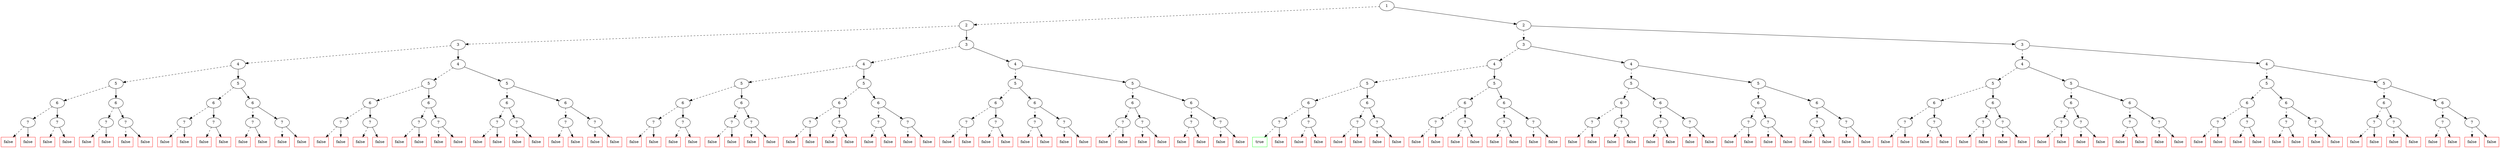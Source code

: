 digraph Tree {
440889478 [label="1", shape=ellipse];
803111760 [label="2", shape=ellipse];
440889478 -> 803111760 [style=dashed];
354482729 [label="3", shape=ellipse];
803111760 -> 354482729 [style=dashed];
537860040 [label="4", shape=ellipse];
354482729 -> 537860040 [style=dashed];
478113533 [label="5", shape=ellipse];
537860040 -> 478113533 [style=dashed];
311156397 [label="6", shape=ellipse];
478113533 -> 311156397 [style=dashed];
51223808 [label="7", shape=ellipse];
311156397 -> 51223808 [style=dashed];
5958821 [label="false", shape=box, color=red];
51223808 -> 5958821 [style=dashed];
745146614 [label="false", shape=box, color=red];
51223808 -> 745146614 [style=solid];
842399672 [label="7", shape=ellipse];
311156397 -> 842399672 [style=solid];
509527936 [label="false", shape=box, color=red];
842399672 -> 509527936 [style=dashed];
972209124 [label="false", shape=box, color=red];
842399672 -> 972209124 [style=solid];
896884938 [label="6", shape=ellipse];
478113533 -> 896884938 [style=solid];
931788324 [label="7", shape=ellipse];
896884938 -> 931788324 [style=dashed];
806876384 [label="false", shape=box, color=red];
931788324 -> 806876384 [style=dashed];
475874627 [label="false", shape=box, color=red];
931788324 -> 475874627 [style=solid];
728081314 [label="7", shape=ellipse];
896884938 -> 728081314 [style=solid];
830870841 [label="false", shape=box, color=red];
728081314 -> 830870841 [style=dashed];
332426739 [label="false", shape=box, color=red];
728081314 -> 332426739 [style=solid];
619935904 [label="5", shape=ellipse];
537860040 -> 619935904 [style=solid];
444017200 [label="6", shape=ellipse];
619935904 -> 444017200 [style=dashed];
659351431 [label="7", shape=ellipse];
444017200 -> 659351431 [style=dashed];
443181923 [label="false", shape=box, color=red];
659351431 -> 443181923 [style=dashed];
471850415 [label="false", shape=box, color=red];
659351431 -> 471850415 [style=solid];
165989008 [label="7", shape=ellipse];
444017200 -> 165989008 [style=solid];
880531584 [label="false", shape=box, color=red];
165989008 -> 880531584 [style=dashed];
525827453 [label="false", shape=box, color=red];
165989008 -> 525827453 [style=solid];
7121850 [label="6", shape=ellipse];
619935904 -> 7121850 [style=solid];
154044588 [label="7", shape=ellipse];
7121850 -> 154044588 [style=dashed];
614101268 [label="false", shape=box, color=red];
154044588 -> 614101268 [style=dashed];
423525 [label="false", shape=box, color=red];
154044588 -> 423525 [style=solid];
32514740 [label="7", shape=ellipse];
7121850 -> 32514740 [style=solid];
97970126 [label="false", shape=box, color=red];
32514740 -> 97970126 [style=dashed];
203726941 [label="false", shape=box, color=red];
32514740 -> 203726941 [style=solid];
773648701 [label="4", shape=ellipse];
354482729 -> 773648701 [style=solid];
532531740 [label="5", shape=ellipse];
773648701 -> 532531740 [style=dashed];
615703528 [label="6", shape=ellipse];
532531740 -> 615703528 [style=dashed];
18163433 [label="7", shape=ellipse];
615703528 -> 18163433 [style=dashed];
854671035 [label="false", shape=box, color=red];
18163433 -> 854671035 [style=dashed];
959471156 [label="false", shape=box, color=red];
18163433 -> 959471156 [style=solid];
193018933 [label="7", shape=ellipse];
615703528 -> 193018933 [style=solid];
549273926 [label="false", shape=box, color=red];
193018933 -> 549273926 [style=dashed];
578394207 [label="false", shape=box, color=red];
193018933 -> 578394207 [style=solid];
314512242 [label="6", shape=ellipse];
532531740 -> 314512242 [style=solid];
403716217 [label="7", shape=ellipse];
314512242 -> 403716217 [style=dashed];
409690166 [label="false", shape=box, color=red];
403716217 -> 409690166 [style=dashed];
3238798 [label="false", shape=box, color=red];
403716217 -> 3238798 [style=solid];
414582933 [label="7", shape=ellipse];
314512242 -> 414582933 [style=solid];
779473716 [label="false", shape=box, color=red];
414582933 -> 779473716 [style=dashed];
561589174 [label="false", shape=box, color=red];
414582933 -> 561589174 [style=solid];
156629505 [label="5", shape=ellipse];
773648701 -> 156629505 [style=solid];
307262043 [label="6", shape=ellipse];
156629505 -> 307262043 [style=dashed];
359873139 [label="7", shape=ellipse];
307262043 -> 359873139 [style=dashed];
980757132 [label="false", shape=box, color=red];
359873139 -> 980757132 [style=dashed];
27453911 [label="false", shape=box, color=red];
359873139 -> 27453911 [style=solid];
882939230 [label="7", shape=ellipse];
307262043 -> 882939230 [style=solid];
942360274 [label="false", shape=box, color=red];
882939230 -> 942360274 [style=dashed];
508219700 [label="false", shape=box, color=red];
882939230 -> 508219700 [style=solid];
595618321 [label="6", shape=ellipse];
156629505 -> 595618321 [style=solid];
439025174 [label="7", shape=ellipse];
595618321 -> 439025174 [style=dashed];
667286947 [label="false", shape=box, color=red];
439025174 -> 667286947 [style=dashed];
118408438 [label="false", shape=box, color=red];
439025174 -> 118408438 [style=solid];
604382437 [label="7", shape=ellipse];
595618321 -> 604382437 [style=solid];
422771253 [label="false", shape=box, color=red];
604382437 -> 422771253 [style=dashed];
135999995 [label="false", shape=box, color=red];
604382437 -> 135999995 [style=solid];
461331154 [label="3", shape=ellipse];
803111760 -> 461331154 [style=solid];
672362163 [label="4", shape=ellipse];
461331154 -> 672362163 [style=dashed];
177726400 [label="5", shape=ellipse];
672362163 -> 177726400 [style=dashed];
887500423 [label="6", shape=ellipse];
177726400 -> 887500423 [style=dashed];
785490099 [label="7", shape=ellipse];
887500423 -> 785490099 [style=dashed];
629879050 [label="false", shape=box, color=red];
785490099 -> 629879050 [style=dashed];
789572184 [label="false", shape=box, color=red];
785490099 -> 789572184 [style=solid];
849850824 [label="7", shape=ellipse];
887500423 -> 849850824 [style=solid];
7233281 [label="false", shape=box, color=red];
849850824 -> 7233281 [style=dashed];
484719495 [label="false", shape=box, color=red];
849850824 -> 484719495 [style=solid];
146723428 [label="6", shape=ellipse];
177726400 -> 146723428 [style=solid];
88425420 [label="7", shape=ellipse];
146723428 -> 88425420 [style=dashed];
376880380 [label="false", shape=box, color=red];
88425420 -> 376880380 [style=dashed];
914478109 [label="false", shape=box, color=red];
88425420 -> 914478109 [style=solid];
227553911 [label="7", shape=ellipse];
146723428 -> 227553911 [style=solid];
700505974 [label="false", shape=box, color=red];
227553911 -> 700505974 [style=dashed];
962680689 [label="false", shape=box, color=red];
227553911 -> 962680689 [style=solid];
465442637 [label="5", shape=ellipse];
672362163 -> 465442637 [style=solid];
773815 [label="6", shape=ellipse];
465442637 -> 773815 [style=dashed];
542319244 [label="7", shape=ellipse];
773815 -> 542319244 [style=dashed];
963768003 [label="false", shape=box, color=red];
542319244 -> 963768003 [style=dashed];
854532338 [label="false", shape=box, color=red];
542319244 -> 854532338 [style=solid];
724693801 [label="7", shape=ellipse];
773815 -> 724693801 [style=solid];
211880913 [label="false", shape=box, color=red];
724693801 -> 211880913 [style=dashed];
912489323 [label="false", shape=box, color=red];
724693801 -> 912489323 [style=solid];
690603857 [label="6", shape=ellipse];
465442637 -> 690603857 [style=solid];
927545250 [label="7", shape=ellipse];
690603857 -> 927545250 [style=dashed];
656270234 [label="false", shape=box, color=red];
927545250 -> 656270234 [style=dashed];
990570493 [label="false", shape=box, color=red];
927545250 -> 990570493 [style=solid];
705299158 [label="7", shape=ellipse];
690603857 -> 705299158 [style=solid];
118781214 [label="false", shape=box, color=red];
705299158 -> 118781214 [style=dashed];
774206376 [label="false", shape=box, color=red];
705299158 -> 774206376 [style=solid];
717119130 [label="4", shape=ellipse];
461331154 -> 717119130 [style=solid];
735523599 [label="5", shape=ellipse];
717119130 -> 735523599 [style=dashed];
741500228 [label="6", shape=ellipse];
735523599 -> 741500228 [style=dashed];
731973022 [label="7", shape=ellipse];
741500228 -> 731973022 [style=dashed];
100984856 [label="false", shape=box, color=red];
731973022 -> 100984856 [style=dashed];
704890562 [label="false", shape=box, color=red];
731973022 -> 704890562 [style=solid];
85094230 [label="7", shape=ellipse];
741500228 -> 85094230 [style=solid];
620092771 [label="false", shape=box, color=red];
85094230 -> 620092771 [style=dashed];
860819363 [label="false", shape=box, color=red];
85094230 -> 860819363 [style=solid];
485526526 [label="6", shape=ellipse];
735523599 -> 485526526 [style=solid];
662886616 [label="7", shape=ellipse];
485526526 -> 662886616 [style=dashed];
853838711 [label="false", shape=box, color=red];
662886616 -> 853838711 [style=dashed];
347796665 [label="false", shape=box, color=red];
662886616 -> 347796665 [style=solid];
99626854 [label="7", shape=ellipse];
485526526 -> 99626854 [style=solid];
503460815 [label="false", shape=box, color=red];
99626854 -> 503460815 [style=dashed];
43231972 [label="false", shape=box, color=red];
99626854 -> 43231972 [style=solid];
846619320 [label="5", shape=ellipse];
717119130 -> 846619320 [style=solid];
898473708 [label="6", shape=ellipse];
846619320 -> 898473708 [style=dashed];
357036892 [label="7", shape=ellipse];
898473708 -> 357036892 [style=dashed];
156056083 [label="false", shape=box, color=red];
357036892 -> 156056083 [style=dashed];
347887370 [label="false", shape=box, color=red];
357036892 -> 347887370 [style=solid];
615478893 [label="7", shape=ellipse];
898473708 -> 615478893 [style=solid];
701370681 [label="false", shape=box, color=red];
615478893 -> 701370681 [style=dashed];
911442909 [label="false", shape=box, color=red];
615478893 -> 911442909 [style=solid];
73992817 [label="6", shape=ellipse];
846619320 -> 73992817 [style=solid];
774001757 [label="7", shape=ellipse];
73992817 -> 774001757 [style=dashed];
248263714 [label="false", shape=box, color=red];
774001757 -> 248263714 [style=dashed];
94492994 [label="false", shape=box, color=red];
774001757 -> 94492994 [style=solid];
196593920 [label="7", shape=ellipse];
73992817 -> 196593920 [style=solid];
388219636 [label="false", shape=box, color=red];
196593920 -> 388219636 [style=dashed];
981255391 [label="false", shape=box, color=red];
196593920 -> 981255391 [style=solid];
793742935 [label="2", shape=ellipse];
440889478 -> 793742935 [style=solid];
136013756 [label="3", shape=ellipse];
793742935 -> 136013756 [style=dashed];
740702361 [label="4", shape=ellipse];
136013756 -> 740702361 [style=dashed];
681688628 [label="5", shape=ellipse];
740702361 -> 681688628 [style=dashed];
364861170 [label="6", shape=ellipse];
681688628 -> 364861170 [style=dashed];
382808646 [label="7", shape=ellipse];
364861170 -> 382808646 [style=dashed];
275061346 [label="true", shape=box, color=green];
382808646 -> 275061346 [style=dashed];
269113796 [label="false", shape=box, color=red];
382808646 -> 269113796 [style=solid];
7390439 [label="7", shape=ellipse];
364861170 -> 7390439 [style=solid];
881203115 [label="false", shape=box, color=red];
7390439 -> 881203115 [style=dashed];
105676299 [label="false", shape=box, color=red];
7390439 -> 105676299 [style=solid];
400185281 [label="6", shape=ellipse];
681688628 -> 400185281 [style=solid];
743894999 [label="7", shape=ellipse];
400185281 -> 743894999 [style=dashed];
683474624 [label="false", shape=box, color=red];
743894999 -> 683474624 [style=dashed];
864427095 [label="false", shape=box, color=red];
743894999 -> 864427095 [style=solid];
668598607 [label="7", shape=ellipse];
400185281 -> 668598607 [style=solid];
391768237 [label="false", shape=box, color=red];
668598607 -> 391768237 [style=dashed];
402861823 [label="false", shape=box, color=red];
668598607 -> 402861823 [style=solid];
40892350 [label="5", shape=ellipse];
740702361 -> 40892350 [style=solid];
609783661 [label="6", shape=ellipse];
40892350 -> 609783661 [style=dashed];
445340178 [label="7", shape=ellipse];
609783661 -> 445340178 [style=dashed];
725088559 [label="false", shape=box, color=red];
445340178 -> 725088559 [style=dashed];
327578505 [label="false", shape=box, color=red];
445340178 -> 327578505 [style=solid];
803131059 [label="7", shape=ellipse];
609783661 -> 803131059 [style=solid];
729076189 [label="false", shape=box, color=red];
803131059 -> 729076189 [style=dashed];
887350141 [label="false", shape=box, color=red];
803131059 -> 887350141 [style=solid];
452532454 [label="6", shape=ellipse];
40892350 -> 452532454 [style=solid];
641692335 [label="7", shape=ellipse];
452532454 -> 641692335 [style=dashed];
645560282 [label="false", shape=box, color=red];
641692335 -> 645560282 [style=dashed];
226523073 [label="false", shape=box, color=red];
641692335 -> 226523073 [style=solid];
648898808 [label="7", shape=ellipse];
452532454 -> 648898808 [style=solid];
137746583 [label="false", shape=box, color=red];
648898808 -> 137746583 [style=dashed];
817838973 [label="false", shape=box, color=red];
648898808 -> 817838973 [style=solid];
860484187 [label="4", shape=ellipse];
136013756 -> 860484187 [style=solid];
14237732 [label="5", shape=ellipse];
860484187 -> 14237732 [style=dashed];
65222502 [label="6", shape=ellipse];
14237732 -> 65222502 [style=dashed];
142130632 [label="7", shape=ellipse];
65222502 -> 142130632 [style=dashed];
421351179 [label="false", shape=box, color=red];
142130632 -> 421351179 [style=dashed];
289833092 [label="false", shape=box, color=red];
142130632 -> 289833092 [style=solid];
735129384 [label="7", shape=ellipse];
65222502 -> 735129384 [style=solid];
327735516 [label="false", shape=box, color=red];
735129384 -> 327735516 [style=dashed];
760086050 [label="false", shape=box, color=red];
735129384 -> 760086050 [style=solid];
578312672 [label="6", shape=ellipse];
14237732 -> 578312672 [style=solid];
153594861 [label="7", shape=ellipse];
578312672 -> 153594861 [style=dashed];
626726199 [label="false", shape=box, color=red];
153594861 -> 626726199 [style=dashed];
758180199 [label="false", shape=box, color=red];
153594861 -> 758180199 [style=solid];
728237811 [label="7", shape=ellipse];
578312672 -> 728237811 [style=solid];
881951517 [label="false", shape=box, color=red];
728237811 -> 881951517 [style=dashed];
371579155 [label="false", shape=box, color=red];
728237811 -> 371579155 [style=solid];
303440895 [label="5", shape=ellipse];
860484187 -> 303440895 [style=solid];
646186785 [label="6", shape=ellipse];
303440895 -> 646186785 [style=dashed];
123759284 [label="7", shape=ellipse];
646186785 -> 123759284 [style=dashed];
434119458 [label="false", shape=box, color=red];
123759284 -> 434119458 [style=dashed];
797319236 [label="false", shape=box, color=red];
123759284 -> 797319236 [style=solid];
651837828 [label="7", shape=ellipse];
646186785 -> 651837828 [style=solid];
650163742 [label="false", shape=box, color=red];
651837828 -> 650163742 [style=dashed];
45171547 [label="false", shape=box, color=red];
651837828 -> 45171547 [style=solid];
630280045 [label="6", shape=ellipse];
303440895 -> 630280045 [style=solid];
822660986 [label="7", shape=ellipse];
630280045 -> 822660986 [style=dashed];
977343221 [label="false", shape=box, color=red];
822660986 -> 977343221 [style=dashed];
843582025 [label="false", shape=box, color=red];
822660986 -> 843582025 [style=solid];
65340523 [label="7", shape=ellipse];
630280045 -> 65340523 [style=solid];
856801070 [label="false", shape=box, color=red];
65340523 -> 856801070 [style=dashed];
334957406 [label="false", shape=box, color=red];
65340523 -> 334957406 [style=solid];
862057731 [label="3", shape=ellipse];
793742935 -> 862057731 [style=solid];
962142635 [label="4", shape=ellipse];
862057731 -> 962142635 [style=dashed];
767983243 [label="5", shape=ellipse];
962142635 -> 767983243 [style=dashed];
174947837 [label="6", shape=ellipse];
767983243 -> 174947837 [style=dashed];
315290709 [label="7", shape=ellipse];
174947837 -> 315290709 [style=dashed];
185924490 [label="false", shape=box, color=red];
315290709 -> 185924490 [style=dashed];
970215606 [label="false", shape=box, color=red];
315290709 -> 970215606 [style=solid];
161322913 [label="7", shape=ellipse];
174947837 -> 161322913 [style=solid];
991748117 [label="false", shape=box, color=red];
161322913 -> 991748117 [style=dashed];
634744398 [label="false", shape=box, color=red];
161322913 -> 634744398 [style=solid];
857155669 [label="6", shape=ellipse];
767983243 -> 857155669 [style=solid];
929466306 [label="7", shape=ellipse];
857155669 -> 929466306 [style=dashed];
160104970 [label="false", shape=box, color=red];
929466306 -> 160104970 [style=dashed];
469634221 [label="false", shape=box, color=red];
929466306 -> 469634221 [style=solid];
958262826 [label="7", shape=ellipse];
857155669 -> 958262826 [style=solid];
340317779 [label="false", shape=box, color=red];
958262826 -> 340317779 [style=dashed];
262810279 [label="false", shape=box, color=red];
958262826 -> 262810279 [style=solid];
765575421 [label="5", shape=ellipse];
962142635 -> 765575421 [style=solid];
463234892 [label="6", shape=ellipse];
765575421 -> 463234892 [style=dashed];
581507384 [label="7", shape=ellipse];
463234892 -> 581507384 [style=dashed];
139461095 [label="false", shape=box, color=red];
581507384 -> 139461095 [style=dashed];
820595316 [label="false", shape=box, color=red];
581507384 -> 820595316 [style=solid];
611650057 [label="7", shape=ellipse];
463234892 -> 611650057 [style=solid];
529598014 [label="false", shape=box, color=red];
611650057 -> 529598014 [style=dashed];
173331567 [label="false", shape=box, color=red];
611650057 -> 173331567 [style=solid];
865419788 [label="6", shape=ellipse];
765575421 -> 865419788 [style=solid];
25468797 [label="7", shape=ellipse];
865419788 -> 25468797 [style=dashed];
326354279 [label="false", shape=box, color=red];
25468797 -> 326354279 [style=dashed];
246775506 [label="false", shape=box, color=red];
25468797 -> 246775506 [style=solid];
8945874 [label="7", shape=ellipse];
865419788 -> 8945874 [style=solid];
663394436 [label="false", shape=box, color=red];
8945874 -> 663394436 [style=dashed];
969931429 [label="false", shape=box, color=red];
8945874 -> 969931429 [style=solid];
496654635 [label="4", shape=ellipse];
862057731 -> 496654635 [style=solid];
355203321 [label="5", shape=ellipse];
496654635 -> 355203321 [style=dashed];
15146036 [label="6", shape=ellipse];
355203321 -> 15146036 [style=dashed];
339747960 [label="7", shape=ellipse];
15146036 -> 339747960 [style=dashed];
89244398 [label="false", shape=box, color=red];
339747960 -> 89244398 [style=dashed];
849625871 [label="false", shape=box, color=red];
339747960 -> 849625871 [style=solid];
890230179 [label="7", shape=ellipse];
15146036 -> 890230179 [style=solid];
574305009 [label="false", shape=box, color=red];
890230179 -> 574305009 [style=dashed];
648905351 [label="false", shape=box, color=red];
890230179 -> 648905351 [style=solid];
894662647 [label="6", shape=ellipse];
355203321 -> 894662647 [style=solid];
228536745 [label="7", shape=ellipse];
894662647 -> 228536745 [style=dashed];
641703028 [label="false", shape=box, color=red];
228536745 -> 641703028 [style=dashed];
333244003 [label="false", shape=box, color=red];
228536745 -> 333244003 [style=solid];
623841475 [label="7", shape=ellipse];
894662647 -> 623841475 [style=solid];
453746790 [label="false", shape=box, color=red];
623841475 -> 453746790 [style=dashed];
827062265 [label="false", shape=box, color=red];
623841475 -> 827062265 [style=solid];
357688685 [label="5", shape=ellipse];
496654635 -> 357688685 [style=solid];
822410064 [label="6", shape=ellipse];
357688685 -> 822410064 [style=dashed];
655000231 [label="7", shape=ellipse];
822410064 -> 655000231 [style=dashed];
43666452 [label="false", shape=box, color=red];
655000231 -> 43666452 [style=dashed];
67519432 [label="false", shape=box, color=red];
655000231 -> 67519432 [style=solid];
519669570 [label="7", shape=ellipse];
822410064 -> 519669570 [style=solid];
104050915 [label="false", shape=box, color=red];
519669570 -> 104050915 [style=dashed];
359778596 [label="false", shape=box, color=red];
519669570 -> 359778596 [style=solid];
330935223 [label="6", shape=ellipse];
357688685 -> 330935223 [style=solid];
193788100 [label="7", shape=ellipse];
330935223 -> 193788100 [style=dashed];
436890567 [label="false", shape=box, color=red];
193788100 -> 436890567 [style=dashed];
759824547 [label="false", shape=box, color=red];
193788100 -> 759824547 [style=solid];
699620011 [label="7", shape=ellipse];
330935223 -> 699620011 [style=solid];
635845887 [label="false", shape=box, color=red];
699620011 -> 635845887 [style=dashed];
680870729 [label="false", shape=box, color=red];
699620011 -> 680870729 [style=solid];
}
